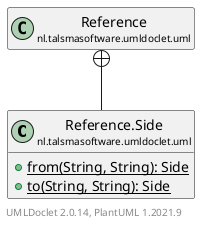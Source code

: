 @startuml
    set namespaceSeparator none
    hide empty fields
    hide empty methods

    class "<size:14>Reference.Side\n<size:10>nl.talsmasoftware.umldoclet.uml" as nl.talsmasoftware.umldoclet.uml.Reference.Side [[Reference.Side.html]] {
        {static} +from(String, String): Side
        {static} +to(String, String): Side
    }

    class "<size:14>Reference\n<size:10>nl.talsmasoftware.umldoclet.uml" as nl.talsmasoftware.umldoclet.uml.Reference [[Reference.html]]

    nl.talsmasoftware.umldoclet.uml.Reference +-- nl.talsmasoftware.umldoclet.uml.Reference.Side

    center footer UMLDoclet 2.0.14, PlantUML 1.2021.9
@enduml
